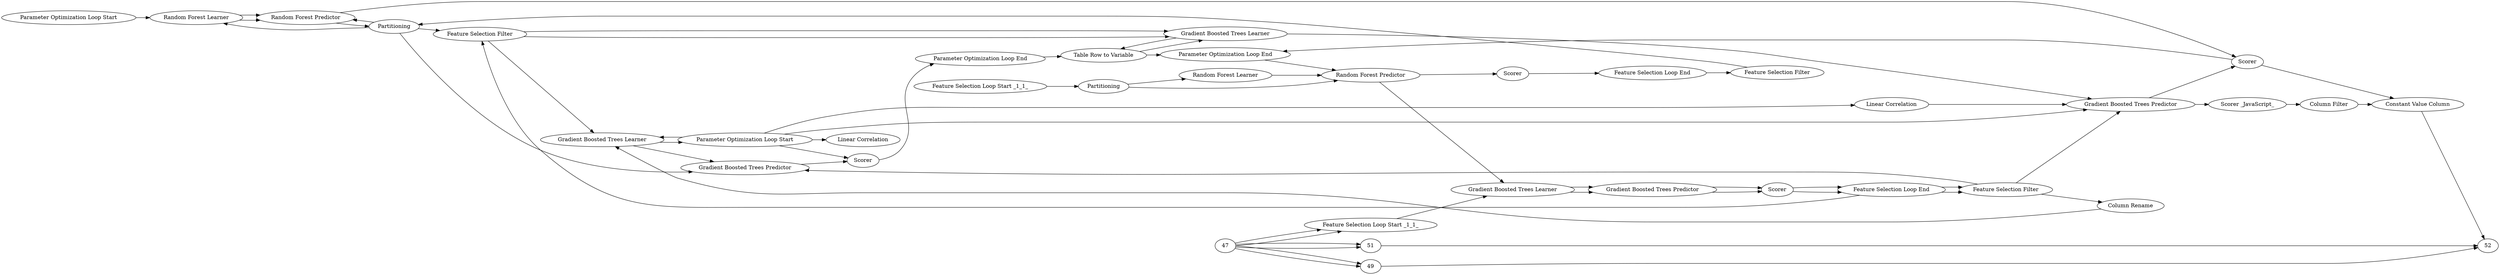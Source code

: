 digraph {
	1 [label="CSV Reader"]
	2 [label="Row Filter"]
	3 [label="Column Filter"]
	4 [label="Data Explorer"]
	6 [label="Column Expressions"]
	12 [label="Missing Value Column Filter"]
	15 [label="Rule Engine"]
	16 [label="Missing Value"]
	17 [label="Column Expressions"]
	18 [label="Column Filter"]
	19 [label="Column Filter"]
	20 [label="Column Rename"]
	21 [label="Rule Engine"]
	22 [label="Data Explorer"]
	23 [label="Rule Engine"]
	24 [label="Bar Chart"]
	26 [label="Rule_based Row Filter"]
	27 [label="Column Filter"]
	28 [label="Rule Engine"]
	29 [label="Correlation Filter"]
	30 [label="Linear Correlation"]
	31 [label="Linear Correlation"]
	32 [label=Partitioning]
	1 [label="Random Forest Learner"]
	2 [label="Random Forest Predictor"]
	3 [label=Partitioning]
	4 [label=Scorer]
	5 [label="Parameter Optimization Loop Start"]
	6 [label="Parameter Optimization Loop End"]
	7 [label="Feature Selection Loop Start _1_1_"]
	8 [label="Feature Selection Loop End"]
	9 [label="Feature Selection Filter"]
	10 [label=Partitioning]
	11 [label="Random Forest Learner"]
	12 [label="Random Forest Predictor"]
	13 [label=Scorer]
	14 [label="Feature Selection Loop Start _1_1_"]
	15 [label="Gradient Boosted Trees Learner"]
	16 [label="Gradient Boosted Trees Predictor"]
	17 [label=Scorer]
	18 [label="Feature Selection Loop End"]
	19 [label="Feature Selection Filter"]
	21 [label="Gradient Boosted Trees Learner"]
	22 [label="Gradient Boosted Trees Predictor"]
	23 [label="Parameter Optimization Loop Start"]
	24 [label=Scorer]
	25 [label="Parameter Optimization Loop End"]
	26 [label="Feature Selection Filter"]
	27 [label="Table Row to Variable"]
	28 [label="Gradient Boosted Trees Learner"]
	29 [label="Gradient Boosted Trees Predictor"]
	32 [label="Constant Value Column"]
	33 [label="Scorer _JavaScript_"]
	728 [label="Column Filter"]
	1 -> 2
	2 -> 3
	3 -> 22
	3 -> 26
	4 -> 32
	6 -> 12
	12 -> 15
	15 -> 16
	16 -> 17
	17 -> 18
	18 -> 19
	19 -> 20
	20 -> 21
	21 -> 23
	23 -> 31
	23 -> 30
	23 -> 29
	23 -> 24
	26 -> 28
	27 -> 6
	28 -> 27
	29 -> 4
	30 -> 29
	1 -> 2
	2 -> 4
	3 -> 2
	3 -> 1
	4 -> 6
	5 -> 1
	7 -> 10
	8 -> 9
	9 -> 3
	10 -> 11
	10 -> 12
	11 -> 12
	12 -> 13
	13 -> 8
	14 -> 15
	15 -> 16
	16 -> 17
	17 -> 18
	18 -> 19
	18 -> 26
	19 -> 22
	19 -> 29
	21 -> 22
	22 -> 24
	23 -> 21
	24 -> 25
	25 -> 27
	26 -> 21
	26 -> 28
	27 -> 28
	28 -> 29
	29 -> 33
	33 -> 728
	728 -> 32
	47 -> 51
	47 -> 51
	47 -> 14
	47 -> 14
	47 -> 49
	47 -> 49
	49 -> 52
	32 -> 52
	51 -> 52
	rankdir=LR
}
